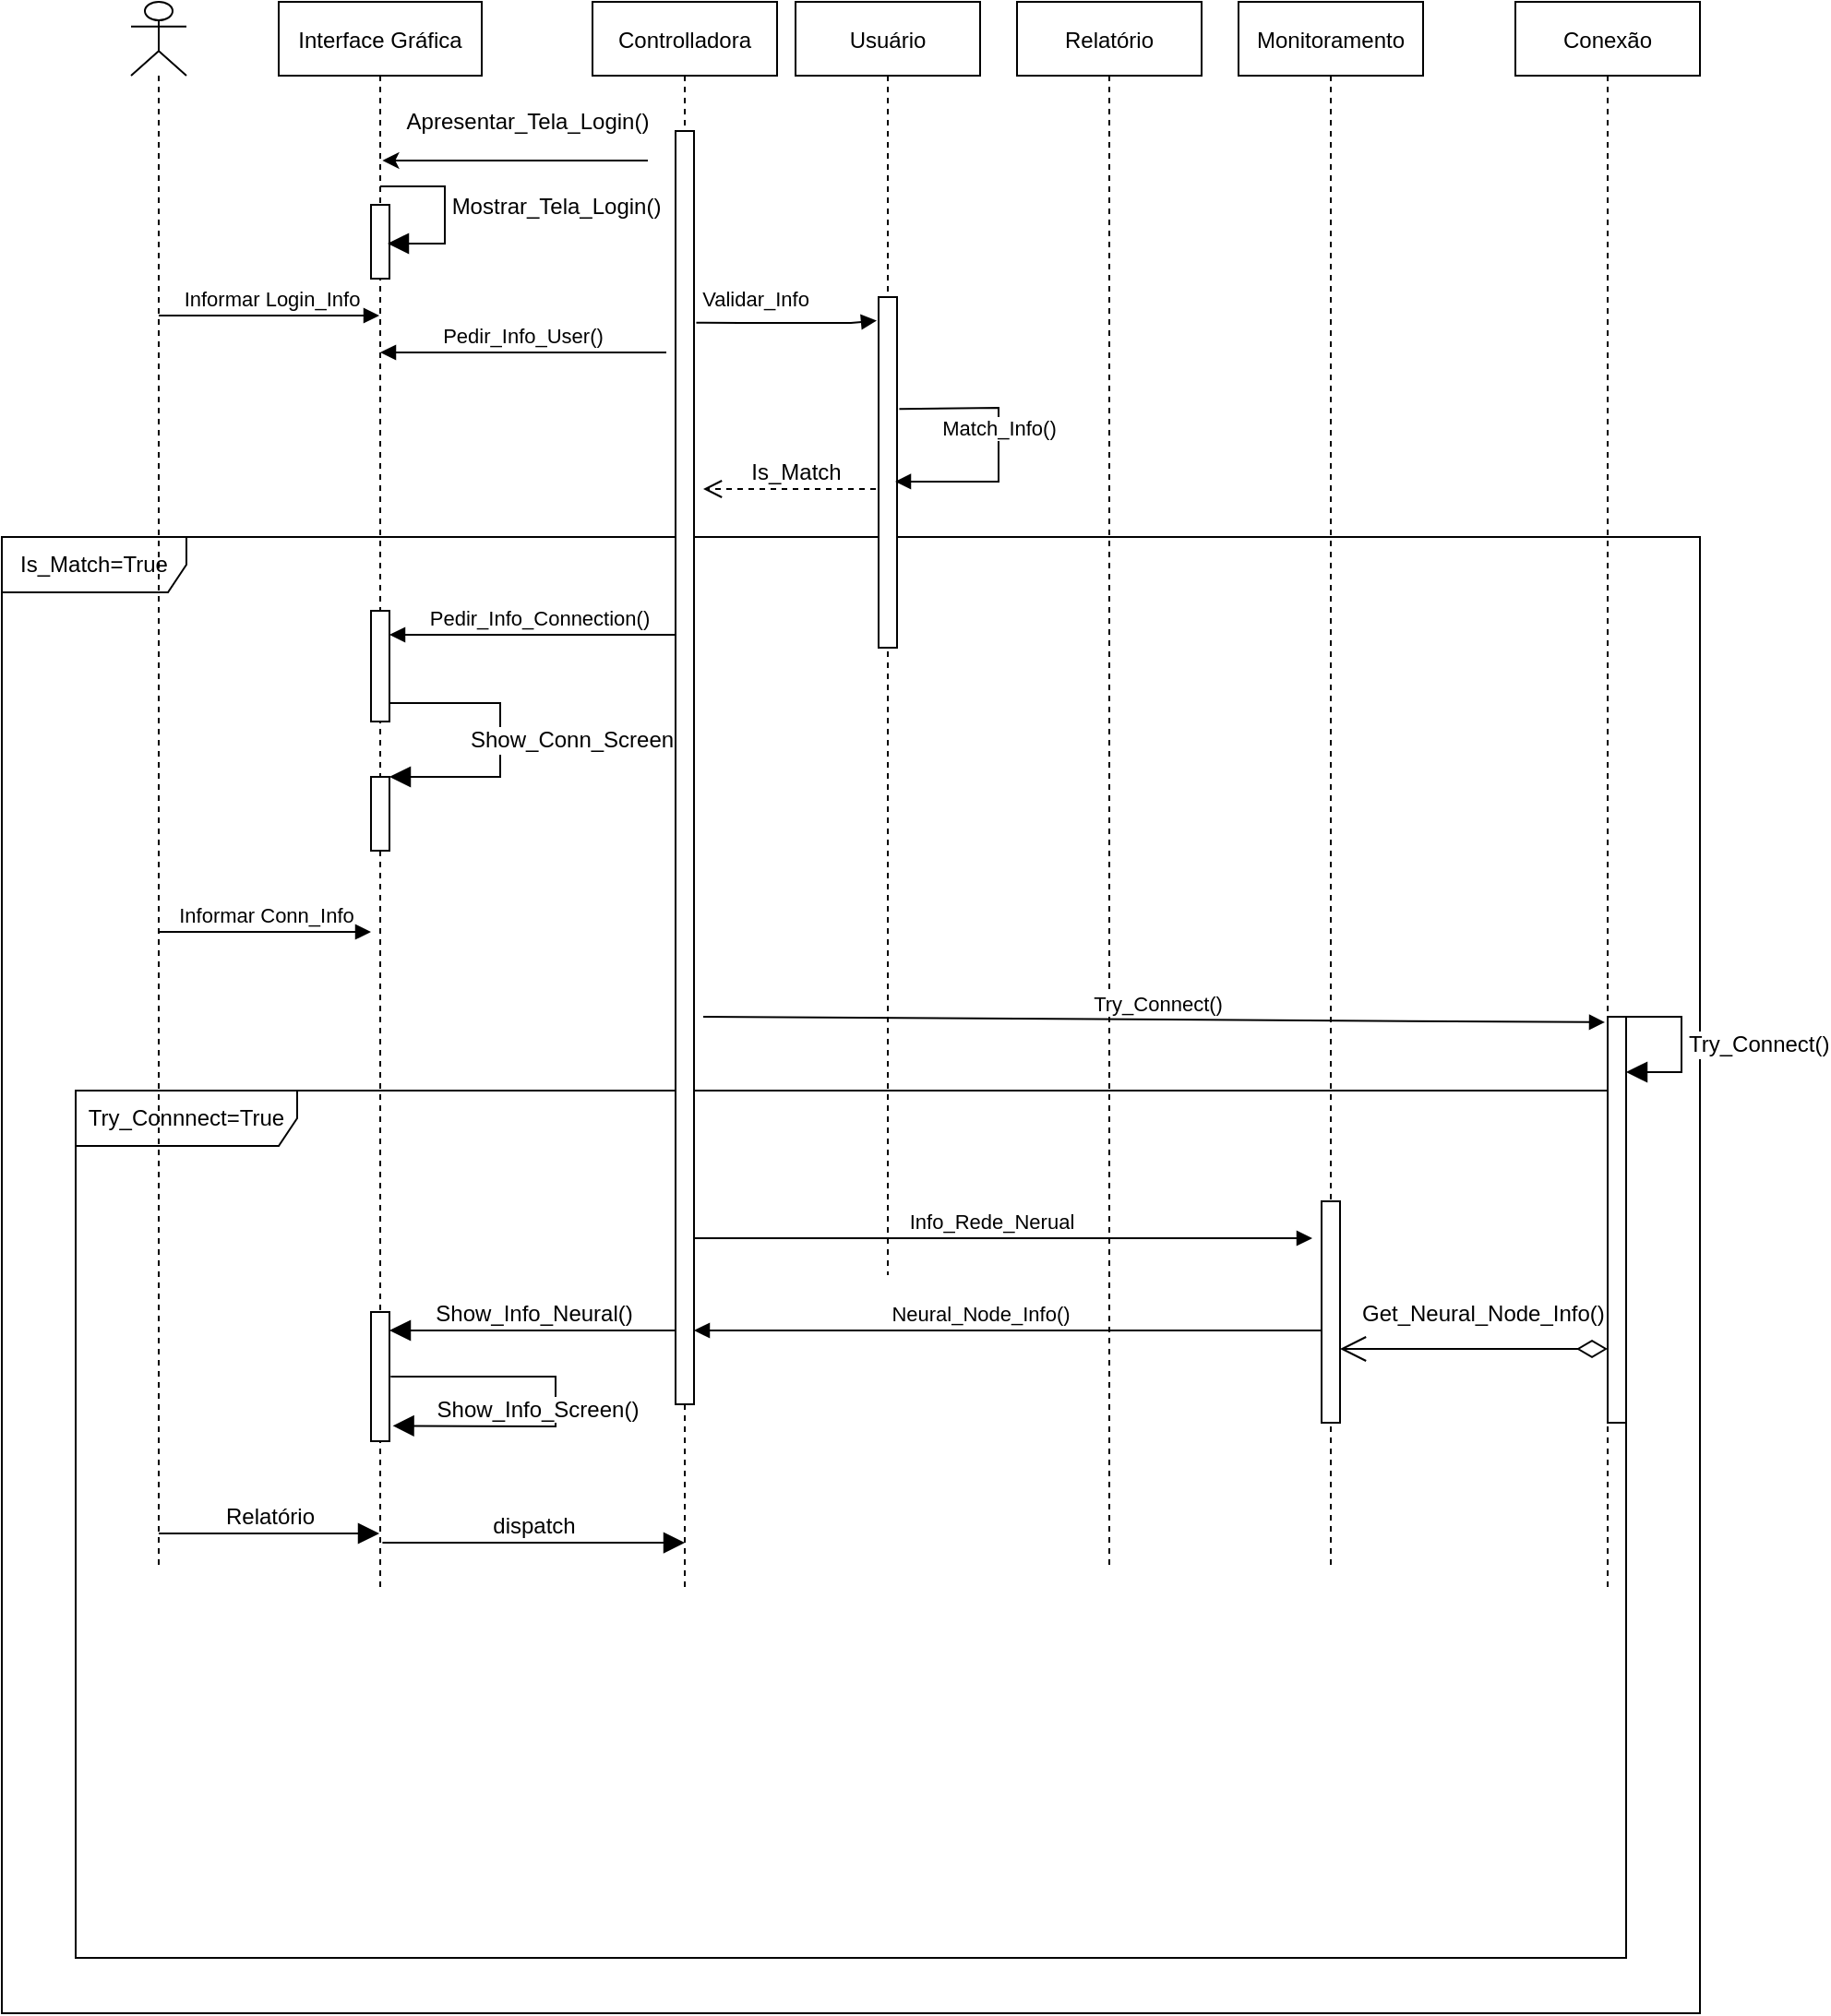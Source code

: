 <mxfile version="18.2.0" type="github">
  <diagram id="kgpKYQtTHZ0yAKxKKP6v" name="Page-1">
    <mxGraphModel dx="1952" dy="702" grid="1" gridSize="10" guides="1" tooltips="1" connect="1" arrows="1" fold="1" page="1" pageScale="1" pageWidth="850" pageHeight="1100" math="0" shadow="0">
      <root>
        <mxCell id="0" />
        <mxCell id="1" parent="0" />
        <mxCell id="xP-hb2XU_FQtIUq24eOt-24" value="Is_Match=True" style="shape=umlFrame;whiteSpace=wrap;html=1;fontSize=12;width=100;height=30;" vertex="1" parent="1">
          <mxGeometry x="-40" y="370" width="920" height="800" as="geometry" />
        </mxCell>
        <mxCell id="xP-hb2XU_FQtIUq24eOt-38" value="Try_Connnect=True" style="shape=umlFrame;whiteSpace=wrap;html=1;fontSize=12;width=120;height=30;" vertex="1" parent="1">
          <mxGeometry y="670" width="840" height="470" as="geometry" />
        </mxCell>
        <mxCell id="xP-hb2XU_FQtIUq24eOt-23" value="Is_Match" style="html=1;verticalAlign=bottom;endArrow=open;dashed=1;endSize=8;rounded=0;fontSize=12;jumpSize=7;" edge="1" parent="1" source="3nuBFxr9cyL0pnOWT2aG-1">
          <mxGeometry relative="1" as="geometry">
            <mxPoint x="440" y="344" as="sourcePoint" />
            <mxPoint x="340" y="344" as="targetPoint" />
          </mxGeometry>
        </mxCell>
        <mxCell id="2Xy8IfETkB2u2KYDWDdc-2" value="Interface Gráfica" style="shape=umlLifeline;perimeter=lifelinePerimeter;container=1;collapsible=0;recursiveResize=0;rounded=0;shadow=0;strokeWidth=1;" parent="1" vertex="1">
          <mxGeometry x="110" y="80" width="110" height="860" as="geometry" />
        </mxCell>
        <mxCell id="xP-hb2XU_FQtIUq24eOt-10" value="" style="html=1;points=[];perimeter=orthogonalPerimeter;fontSize=12;" vertex="1" parent="2Xy8IfETkB2u2KYDWDdc-2">
          <mxGeometry x="50" y="110" width="10" height="40" as="geometry" />
        </mxCell>
        <mxCell id="xP-hb2XU_FQtIUq24eOt-13" value="Mostrar_Tela_Login()" style="html=1;verticalAlign=bottom;endArrow=block;rounded=0;fontSize=12;endSize=9;jumpSize=7;entryX=0.9;entryY=0.525;entryDx=0;entryDy=0;entryPerimeter=0;" edge="1" parent="2Xy8IfETkB2u2KYDWDdc-2" target="xP-hb2XU_FQtIUq24eOt-10">
          <mxGeometry x="0.134" y="60" width="80" relative="1" as="geometry">
            <mxPoint x="55" y="100" as="sourcePoint" />
            <mxPoint x="420" y="170" as="targetPoint" />
            <Array as="points">
              <mxPoint x="90" y="100" />
              <mxPoint x="90" y="131" />
            </Array>
            <mxPoint as="offset" />
          </mxGeometry>
        </mxCell>
        <mxCell id="xP-hb2XU_FQtIUq24eOt-26" value="" style="html=1;points=[];perimeter=orthogonalPerimeter;fontSize=12;" vertex="1" parent="2Xy8IfETkB2u2KYDWDdc-2">
          <mxGeometry x="50" y="330" width="10" height="60" as="geometry" />
        </mxCell>
        <mxCell id="xP-hb2XU_FQtIUq24eOt-31" value="" style="html=1;points=[];perimeter=orthogonalPerimeter;fontSize=12;" vertex="1" parent="2Xy8IfETkB2u2KYDWDdc-2">
          <mxGeometry x="50" y="420" width="10" height="40" as="geometry" />
        </mxCell>
        <mxCell id="xP-hb2XU_FQtIUq24eOt-32" value="Show_Conn_Screen()" style="edgeStyle=orthogonalEdgeStyle;html=1;align=left;spacingLeft=2;endArrow=block;rounded=0;entryX=1;entryY=0;fontSize=12;endSize=9;jumpSize=7;exitX=1;exitY=0.833;exitDx=0;exitDy=0;exitPerimeter=0;" edge="1" target="xP-hb2XU_FQtIUq24eOt-31" parent="2Xy8IfETkB2u2KYDWDdc-2" source="xP-hb2XU_FQtIUq24eOt-26">
          <mxGeometry x="0.5" y="-20" relative="1" as="geometry">
            <mxPoint x="70" y="380" as="sourcePoint" />
            <Array as="points">
              <mxPoint x="120" y="380" />
              <mxPoint x="120" y="420" />
            </Array>
            <mxPoint as="offset" />
          </mxGeometry>
        </mxCell>
        <mxCell id="xP-hb2XU_FQtIUq24eOt-48" value="" style="html=1;points=[];perimeter=orthogonalPerimeter;fontSize=12;" vertex="1" parent="2Xy8IfETkB2u2KYDWDdc-2">
          <mxGeometry x="50" y="710" width="10" height="70" as="geometry" />
        </mxCell>
        <mxCell id="xP-hb2XU_FQtIUq24eOt-49" value="Show_Info_Screen()" style="html=1;verticalAlign=bottom;endArrow=block;rounded=0;fontSize=12;endSize=9;jumpSize=7;entryX=1.178;entryY=0.881;entryDx=0;entryDy=0;entryPerimeter=0;exitX=1.067;exitY=0.5;exitDx=0;exitDy=0;exitPerimeter=0;" edge="1" parent="2Xy8IfETkB2u2KYDWDdc-2" source="xP-hb2XU_FQtIUq24eOt-48" target="xP-hb2XU_FQtIUq24eOt-48">
          <mxGeometry x="0.235" width="80" relative="1" as="geometry">
            <mxPoint x="225" y="730" as="sourcePoint" />
            <mxPoint x="70" y="730" as="targetPoint" />
            <Array as="points">
              <mxPoint x="150" y="745" />
              <mxPoint x="150" y="772" />
            </Array>
            <mxPoint as="offset" />
          </mxGeometry>
        </mxCell>
        <mxCell id="3nuBFxr9cyL0pnOWT2aG-1" value="Usuário" style="shape=umlLifeline;perimeter=lifelinePerimeter;container=1;collapsible=0;recursiveResize=0;rounded=0;shadow=0;strokeWidth=1;" parent="1" vertex="1">
          <mxGeometry x="390" y="80" width="100" height="690" as="geometry" />
        </mxCell>
        <mxCell id="xP-hb2XU_FQtIUq24eOt-21" value="" style="html=1;points=[];perimeter=orthogonalPerimeter;fontSize=12;" vertex="1" parent="3nuBFxr9cyL0pnOWT2aG-1">
          <mxGeometry x="45" y="160" width="10" height="190" as="geometry" />
        </mxCell>
        <mxCell id="xP-hb2XU_FQtIUq24eOt-22" value="Match_Info()" style="html=1;verticalAlign=bottom;endArrow=block;rounded=0;fontColor=#000000;entryX=0.901;entryY=0.526;entryDx=0;entryDy=0;entryPerimeter=0;exitX=1.123;exitY=0.319;exitDx=0;exitDy=0;exitPerimeter=0;" edge="1" parent="3nuBFxr9cyL0pnOWT2aG-1" source="xP-hb2XU_FQtIUq24eOt-21" target="xP-hb2XU_FQtIUq24eOt-21">
          <mxGeometry x="-0.015" width="80" relative="1" as="geometry">
            <mxPoint x="-43.77" y="183.86" as="sourcePoint" />
            <mxPoint x="54.01" y="182.73" as="targetPoint" />
            <Array as="points">
              <mxPoint x="110" y="220" />
              <mxPoint x="110" y="260" />
            </Array>
            <mxPoint as="offset" />
          </mxGeometry>
        </mxCell>
        <mxCell id="3nuBFxr9cyL0pnOWT2aG-5" value="Conexão" style="shape=umlLifeline;perimeter=lifelinePerimeter;container=1;collapsible=0;recursiveResize=0;rounded=0;shadow=0;strokeWidth=1;" parent="1" vertex="1">
          <mxGeometry x="780" y="80" width="100" height="860" as="geometry" />
        </mxCell>
        <mxCell id="xP-hb2XU_FQtIUq24eOt-36" value="" style="html=1;points=[];perimeter=orthogonalPerimeter;fontSize=12;" vertex="1" parent="3nuBFxr9cyL0pnOWT2aG-5">
          <mxGeometry x="50" y="550" width="10" height="220" as="geometry" />
        </mxCell>
        <mxCell id="xP-hb2XU_FQtIUq24eOt-37" value="Try_Connect()" style="edgeStyle=orthogonalEdgeStyle;html=1;align=left;spacingLeft=2;endArrow=block;rounded=0;fontSize=12;endSize=9;jumpSize=7;" edge="1" target="xP-hb2XU_FQtIUq24eOt-36" parent="3nuBFxr9cyL0pnOWT2aG-5" source="xP-hb2XU_FQtIUq24eOt-36">
          <mxGeometry relative="1" as="geometry">
            <mxPoint x="55" y="550" as="sourcePoint" />
            <Array as="points">
              <mxPoint x="90" y="550" />
              <mxPoint x="90" y="580" />
            </Array>
            <mxPoint x="100" y="580" as="targetPoint" />
          </mxGeometry>
        </mxCell>
        <mxCell id="2Xy8IfETkB2u2KYDWDdc-3" value="Relatório" style="shape=umlLifeline;perimeter=lifelinePerimeter;container=1;collapsible=0;recursiveResize=0;rounded=0;shadow=0;strokeWidth=1;" parent="1" vertex="1">
          <mxGeometry x="510" y="80" width="100" height="850" as="geometry" />
        </mxCell>
        <mxCell id="2Xy8IfETkB2u2KYDWDdc-4" value="Monitoramento" style="shape=umlLifeline;perimeter=lifelinePerimeter;container=1;collapsible=0;recursiveResize=0;rounded=0;shadow=0;strokeWidth=1;" parent="1" vertex="1">
          <mxGeometry x="630" y="80" width="100" height="850" as="geometry" />
        </mxCell>
        <mxCell id="2Xy8IfETkB2u2KYDWDdc-5" value="Controlladora" style="shape=umlLifeline;perimeter=lifelinePerimeter;container=1;collapsible=0;recursiveResize=0;rounded=0;shadow=0;strokeWidth=1;" parent="1" vertex="1">
          <mxGeometry x="280" y="80" width="100" height="860" as="geometry" />
        </mxCell>
        <mxCell id="xP-hb2XU_FQtIUq24eOt-16" value="" style="html=1;points=[];perimeter=orthogonalPerimeter;fontSize=12;" vertex="1" parent="2Xy8IfETkB2u2KYDWDdc-5">
          <mxGeometry x="45" y="70" width="10" height="690" as="geometry" />
        </mxCell>
        <mxCell id="2Xy8IfETkB2u2KYDWDdc-6" value="" style="endArrow=classic;html=1;rounded=0;entryX=0.511;entryY=0.1;entryDx=0;entryDy=0;entryPerimeter=0;" parent="1" target="2Xy8IfETkB2u2KYDWDdc-2" edge="1">
          <mxGeometry width="50" height="50" relative="1" as="geometry">
            <mxPoint x="310" y="166" as="sourcePoint" />
            <mxPoint x="450" y="290" as="targetPoint" />
          </mxGeometry>
        </mxCell>
        <mxCell id="2Xy8IfETkB2u2KYDWDdc-7" value="Apresentar_Tela_Login()" style="text;html=1;strokeColor=none;fillColor=none;align=center;verticalAlign=middle;whiteSpace=wrap;rounded=0;" parent="1" vertex="1">
          <mxGeometry x="190" y="130" width="110" height="30" as="geometry" />
        </mxCell>
        <mxCell id="2Xy8IfETkB2u2KYDWDdc-11" value="" style="shape=umlLifeline;participant=umlActor;perimeter=lifelinePerimeter;whiteSpace=wrap;html=1;container=1;collapsible=0;recursiveResize=0;verticalAlign=top;spacingTop=36;outlineConnect=0;" parent="1" vertex="1">
          <mxGeometry x="30" y="80" width="30" height="850" as="geometry" />
        </mxCell>
        <mxCell id="xP-hb2XU_FQtIUq24eOt-15" value="Informar Login_Info" style="html=1;verticalAlign=bottom;endArrow=block;rounded=0;fontColor=#000000;" edge="1" parent="1" source="2Xy8IfETkB2u2KYDWDdc-11" target="2Xy8IfETkB2u2KYDWDdc-2">
          <mxGeometry x="0.009" width="80" relative="1" as="geometry">
            <mxPoint x="700" y="420" as="sourcePoint" />
            <mxPoint x="980" y="64" as="targetPoint" />
            <Array as="points">
              <mxPoint x="130" y="250" />
            </Array>
            <mxPoint as="offset" />
          </mxGeometry>
        </mxCell>
        <mxCell id="xP-hb2XU_FQtIUq24eOt-19" value="Pedir_Info_User()" style="html=1;verticalAlign=bottom;endArrow=block;rounded=0;fontColor=#000000;" edge="1" parent="1" target="2Xy8IfETkB2u2KYDWDdc-2">
          <mxGeometry x="0.009" width="80" relative="1" as="geometry">
            <mxPoint x="320" y="270" as="sourcePoint" />
            <mxPoint x="164.5" y="260" as="targetPoint" />
            <Array as="points">
              <mxPoint x="210" y="270" />
            </Array>
            <mxPoint as="offset" />
          </mxGeometry>
        </mxCell>
        <mxCell id="xP-hb2XU_FQtIUq24eOt-20" value="Validar_Info" style="html=1;verticalAlign=bottom;endArrow=block;rounded=0;fontColor=#000000;exitX=0.123;exitY=0.494;exitDx=0;exitDy=0;exitPerimeter=0;entryX=-0.099;entryY=0.067;entryDx=0;entryDy=0;entryPerimeter=0;" edge="1" parent="1" target="xP-hb2XU_FQtIUq24eOt-21">
          <mxGeometry x="-0.351" y="4" width="80" relative="1" as="geometry">
            <mxPoint x="336.23" y="253.86" as="sourcePoint" />
            <mxPoint x="450" y="250" as="targetPoint" />
            <Array as="points">
              <mxPoint x="360" y="254" />
              <mxPoint x="420" y="254" />
            </Array>
            <mxPoint as="offset" />
          </mxGeometry>
        </mxCell>
        <mxCell id="xP-hb2XU_FQtIUq24eOt-25" value="Pedir_Info_Connection()" style="html=1;verticalAlign=bottom;endArrow=block;rounded=0;fontColor=#000000;" edge="1" parent="1" source="xP-hb2XU_FQtIUq24eOt-16" target="xP-hb2XU_FQtIUq24eOt-26">
          <mxGeometry x="-0.042" width="80" relative="1" as="geometry">
            <mxPoint x="330" y="280" as="sourcePoint" />
            <mxPoint x="174.5" y="280" as="targetPoint" />
            <Array as="points">
              <mxPoint x="250" y="423" />
            </Array>
            <mxPoint as="offset" />
          </mxGeometry>
        </mxCell>
        <mxCell id="xP-hb2XU_FQtIUq24eOt-33" value="Informar Conn_Info" style="html=1;verticalAlign=bottom;endArrow=block;rounded=0;fontColor=#000000;" edge="1" parent="1" source="2Xy8IfETkB2u2KYDWDdc-11">
          <mxGeometry x="0.009" width="80" relative="1" as="geometry">
            <mxPoint x="54.5" y="260" as="sourcePoint" />
            <mxPoint x="160" y="584" as="targetPoint" />
            <Array as="points">
              <mxPoint x="110" y="584" />
            </Array>
            <mxPoint as="offset" />
          </mxGeometry>
        </mxCell>
        <mxCell id="xP-hb2XU_FQtIUq24eOt-35" value="Try_Connect()" style="html=1;verticalAlign=bottom;endArrow=block;rounded=0;fontColor=#000000;entryX=0.485;entryY=0.643;entryDx=0;entryDy=0;entryPerimeter=0;" edge="1" parent="1" target="3nuBFxr9cyL0pnOWT2aG-5">
          <mxGeometry x="0.009" width="80" relative="1" as="geometry">
            <mxPoint x="340" y="630" as="sourcePoint" />
            <mxPoint x="820" y="630" as="targetPoint" />
            <Array as="points" />
            <mxPoint as="offset" />
          </mxGeometry>
        </mxCell>
        <mxCell id="xP-hb2XU_FQtIUq24eOt-39" value="Get_Neural_Node_Info()" style="endArrow=open;html=1;endSize=12;startArrow=diamondThin;startSize=14;startFill=0;edgeStyle=orthogonalEdgeStyle;align=left;verticalAlign=bottom;rounded=0;fontSize=12;jumpSize=7;" edge="1" parent="1" source="xP-hb2XU_FQtIUq24eOt-36" target="xP-hb2XU_FQtIUq24eOt-42">
          <mxGeometry x="0.867" y="-10" relative="1" as="geometry">
            <mxPoint x="400" y="630" as="sourcePoint" />
            <mxPoint x="680" y="810" as="targetPoint" />
            <Array as="points">
              <mxPoint x="770" y="810" />
              <mxPoint x="770" y="810" />
            </Array>
            <mxPoint as="offset" />
          </mxGeometry>
        </mxCell>
        <mxCell id="xP-hb2XU_FQtIUq24eOt-41" value="Info_Rede_Nerual" style="html=1;verticalAlign=bottom;endArrow=block;rounded=0;fontColor=#000000;" edge="1" parent="1" source="xP-hb2XU_FQtIUq24eOt-16">
          <mxGeometry x="-0.042" width="80" relative="1" as="geometry">
            <mxPoint x="54.5" y="594" as="sourcePoint" />
            <mxPoint x="670" y="750" as="targetPoint" />
            <Array as="points">
              <mxPoint x="480" y="750" />
            </Array>
            <mxPoint as="offset" />
          </mxGeometry>
        </mxCell>
        <mxCell id="xP-hb2XU_FQtIUq24eOt-42" value="" style="html=1;points=[];perimeter=orthogonalPerimeter;fontSize=12;" vertex="1" parent="1">
          <mxGeometry x="675" y="730" width="10" height="120" as="geometry" />
        </mxCell>
        <mxCell id="xP-hb2XU_FQtIUq24eOt-45" value="Neural_Node_Info()" style="html=1;verticalAlign=bottom;endArrow=block;rounded=0;fontColor=#000000;" edge="1" parent="1" source="xP-hb2XU_FQtIUq24eOt-42" target="xP-hb2XU_FQtIUq24eOt-16">
          <mxGeometry x="0.088" width="80" relative="1" as="geometry">
            <mxPoint x="54.5" y="594" as="sourcePoint" />
            <mxPoint x="170" y="594" as="targetPoint" />
            <Array as="points">
              <mxPoint x="650" y="800" />
              <mxPoint x="480" y="800" />
            </Array>
            <mxPoint as="offset" />
          </mxGeometry>
        </mxCell>
        <mxCell id="xP-hb2XU_FQtIUq24eOt-47" value="Show_Info_Neural()" style="html=1;verticalAlign=bottom;endArrow=block;rounded=0;fontSize=12;endSize=9;jumpSize=7;" edge="1" parent="1" source="xP-hb2XU_FQtIUq24eOt-16" target="xP-hb2XU_FQtIUq24eOt-48">
          <mxGeometry width="80" relative="1" as="geometry">
            <mxPoint x="450" y="630" as="sourcePoint" />
            <mxPoint x="530" y="630" as="targetPoint" />
            <Array as="points">
              <mxPoint x="190" y="800" />
            </Array>
          </mxGeometry>
        </mxCell>
        <mxCell id="xP-hb2XU_FQtIUq24eOt-50" value="Relatório" style="html=1;verticalAlign=bottom;endArrow=block;rounded=0;fontSize=12;endSize=9;jumpSize=7;" edge="1" parent="1" source="2Xy8IfETkB2u2KYDWDdc-11" target="2Xy8IfETkB2u2KYDWDdc-2">
          <mxGeometry width="80" relative="1" as="geometry">
            <mxPoint x="335" y="810" as="sourcePoint" />
            <mxPoint x="180" y="810" as="targetPoint" />
            <Array as="points">
              <mxPoint x="100" y="910" />
            </Array>
          </mxGeometry>
        </mxCell>
        <mxCell id="xP-hb2XU_FQtIUq24eOt-51" value="dispatch" style="html=1;verticalAlign=bottom;endArrow=block;rounded=0;fontSize=12;endSize=9;jumpSize=7;exitX=0.511;exitY=0.971;exitDx=0;exitDy=0;exitPerimeter=0;" edge="1" parent="1" source="2Xy8IfETkB2u2KYDWDdc-2">
          <mxGeometry width="80" relative="1" as="geometry">
            <mxPoint x="450" y="820" as="sourcePoint" />
            <mxPoint x="330" y="915" as="targetPoint" />
          </mxGeometry>
        </mxCell>
      </root>
    </mxGraphModel>
  </diagram>
</mxfile>
